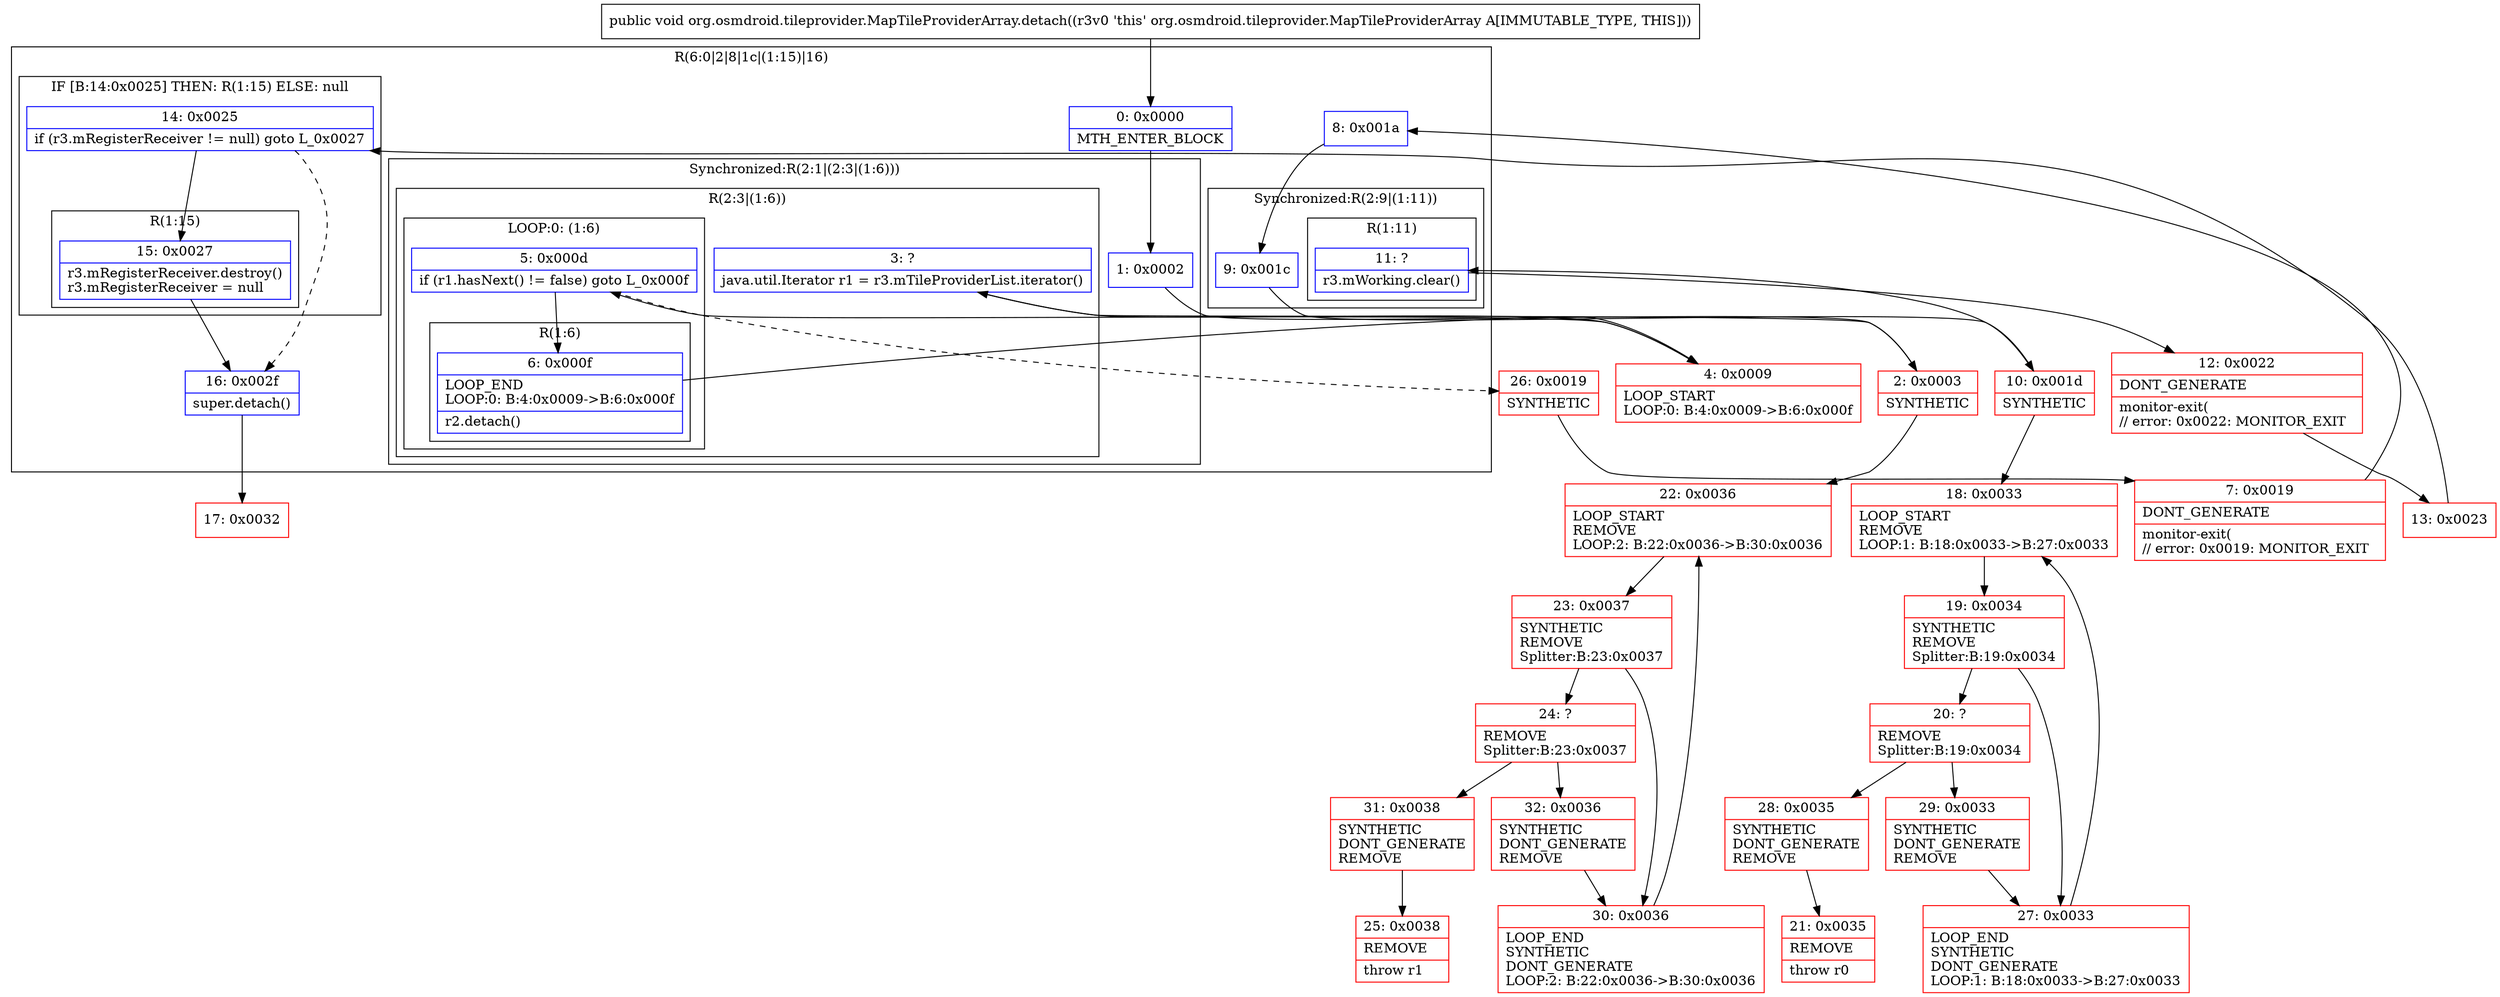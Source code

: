 digraph "CFG fororg.osmdroid.tileprovider.MapTileProviderArray.detach()V" {
subgraph cluster_Region_1314312562 {
label = "R(6:0|2|8|1c|(1:15)|16)";
node [shape=record,color=blue];
Node_0 [shape=record,label="{0\:\ 0x0000|MTH_ENTER_BLOCK\l}"];
subgraph cluster_SynchronizedRegion_1378929961 {
label = "Synchronized:R(2:1|(2:3|(1:6)))";
node [shape=record,color=blue];
Node_1 [shape=record,label="{1\:\ 0x0002}"];
subgraph cluster_Region_344915826 {
label = "R(2:3|(1:6))";
node [shape=record,color=blue];
Node_3 [shape=record,label="{3\:\ ?|java.util.Iterator r1 = r3.mTileProviderList.iterator()\l}"];
subgraph cluster_LoopRegion_1619624534 {
label = "LOOP:0: (1:6)";
node [shape=record,color=blue];
Node_5 [shape=record,label="{5\:\ 0x000d|if (r1.hasNext() != false) goto L_0x000f\l}"];
subgraph cluster_Region_405541492 {
label = "R(1:6)";
node [shape=record,color=blue];
Node_6 [shape=record,label="{6\:\ 0x000f|LOOP_END\lLOOP:0: B:4:0x0009\-\>B:6:0x000f\l|r2.detach()\l}"];
}
}
}
}
Node_8 [shape=record,label="{8\:\ 0x001a}"];
subgraph cluster_SynchronizedRegion_1285672413 {
label = "Synchronized:R(2:9|(1:11))";
node [shape=record,color=blue];
Node_9 [shape=record,label="{9\:\ 0x001c}"];
subgraph cluster_Region_800575060 {
label = "R(1:11)";
node [shape=record,color=blue];
Node_11 [shape=record,label="{11\:\ ?|r3.mWorking.clear()\l}"];
}
}
subgraph cluster_IfRegion_50361030 {
label = "IF [B:14:0x0025] THEN: R(1:15) ELSE: null";
node [shape=record,color=blue];
Node_14 [shape=record,label="{14\:\ 0x0025|if (r3.mRegisterReceiver != null) goto L_0x0027\l}"];
subgraph cluster_Region_2076667744 {
label = "R(1:15)";
node [shape=record,color=blue];
Node_15 [shape=record,label="{15\:\ 0x0027|r3.mRegisterReceiver.destroy()\lr3.mRegisterReceiver = null\l}"];
}
}
Node_16 [shape=record,label="{16\:\ 0x002f|super.detach()\l}"];
}
Node_2 [shape=record,color=red,label="{2\:\ 0x0003|SYNTHETIC\l}"];
Node_4 [shape=record,color=red,label="{4\:\ 0x0009|LOOP_START\lLOOP:0: B:4:0x0009\-\>B:6:0x000f\l}"];
Node_7 [shape=record,color=red,label="{7\:\ 0x0019|DONT_GENERATE\l|monitor\-exit(\l\/\/ error: 0x0019: MONITOR_EXIT  \l}"];
Node_10 [shape=record,color=red,label="{10\:\ 0x001d|SYNTHETIC\l}"];
Node_12 [shape=record,color=red,label="{12\:\ 0x0022|DONT_GENERATE\l|monitor\-exit(\l\/\/ error: 0x0022: MONITOR_EXIT  \l}"];
Node_13 [shape=record,color=red,label="{13\:\ 0x0023}"];
Node_17 [shape=record,color=red,label="{17\:\ 0x0032}"];
Node_18 [shape=record,color=red,label="{18\:\ 0x0033|LOOP_START\lREMOVE\lLOOP:1: B:18:0x0033\-\>B:27:0x0033\l}"];
Node_19 [shape=record,color=red,label="{19\:\ 0x0034|SYNTHETIC\lREMOVE\lSplitter:B:19:0x0034\l}"];
Node_20 [shape=record,color=red,label="{20\:\ ?|REMOVE\lSplitter:B:19:0x0034\l}"];
Node_21 [shape=record,color=red,label="{21\:\ 0x0035|REMOVE\l|throw r0\l}"];
Node_22 [shape=record,color=red,label="{22\:\ 0x0036|LOOP_START\lREMOVE\lLOOP:2: B:22:0x0036\-\>B:30:0x0036\l}"];
Node_23 [shape=record,color=red,label="{23\:\ 0x0037|SYNTHETIC\lREMOVE\lSplitter:B:23:0x0037\l}"];
Node_24 [shape=record,color=red,label="{24\:\ ?|REMOVE\lSplitter:B:23:0x0037\l}"];
Node_25 [shape=record,color=red,label="{25\:\ 0x0038|REMOVE\l|throw r1\l}"];
Node_26 [shape=record,color=red,label="{26\:\ 0x0019|SYNTHETIC\l}"];
Node_27 [shape=record,color=red,label="{27\:\ 0x0033|LOOP_END\lSYNTHETIC\lDONT_GENERATE\lLOOP:1: B:18:0x0033\-\>B:27:0x0033\l}"];
Node_28 [shape=record,color=red,label="{28\:\ 0x0035|SYNTHETIC\lDONT_GENERATE\lREMOVE\l}"];
Node_29 [shape=record,color=red,label="{29\:\ 0x0033|SYNTHETIC\lDONT_GENERATE\lREMOVE\l}"];
Node_30 [shape=record,color=red,label="{30\:\ 0x0036|LOOP_END\lSYNTHETIC\lDONT_GENERATE\lLOOP:2: B:22:0x0036\-\>B:30:0x0036\l}"];
Node_31 [shape=record,color=red,label="{31\:\ 0x0038|SYNTHETIC\lDONT_GENERATE\lREMOVE\l}"];
Node_32 [shape=record,color=red,label="{32\:\ 0x0036|SYNTHETIC\lDONT_GENERATE\lREMOVE\l}"];
MethodNode[shape=record,label="{public void org.osmdroid.tileprovider.MapTileProviderArray.detach((r3v0 'this' org.osmdroid.tileprovider.MapTileProviderArray A[IMMUTABLE_TYPE, THIS])) }"];
MethodNode -> Node_0;
Node_0 -> Node_1;
Node_1 -> Node_2;
Node_3 -> Node_4;
Node_5 -> Node_6;
Node_5 -> Node_26[style=dashed];
Node_6 -> Node_4;
Node_8 -> Node_9;
Node_9 -> Node_10;
Node_11 -> Node_12;
Node_14 -> Node_15;
Node_14 -> Node_16[style=dashed];
Node_15 -> Node_16;
Node_16 -> Node_17;
Node_2 -> Node_3;
Node_2 -> Node_22;
Node_4 -> Node_5;
Node_7 -> Node_8;
Node_10 -> Node_11;
Node_10 -> Node_18;
Node_12 -> Node_13;
Node_13 -> Node_14;
Node_18 -> Node_19;
Node_19 -> Node_20;
Node_19 -> Node_27;
Node_20 -> Node_28;
Node_20 -> Node_29;
Node_22 -> Node_23;
Node_23 -> Node_24;
Node_23 -> Node_30;
Node_24 -> Node_31;
Node_24 -> Node_32;
Node_26 -> Node_7;
Node_27 -> Node_18;
Node_28 -> Node_21;
Node_29 -> Node_27;
Node_30 -> Node_22;
Node_31 -> Node_25;
Node_32 -> Node_30;
}

